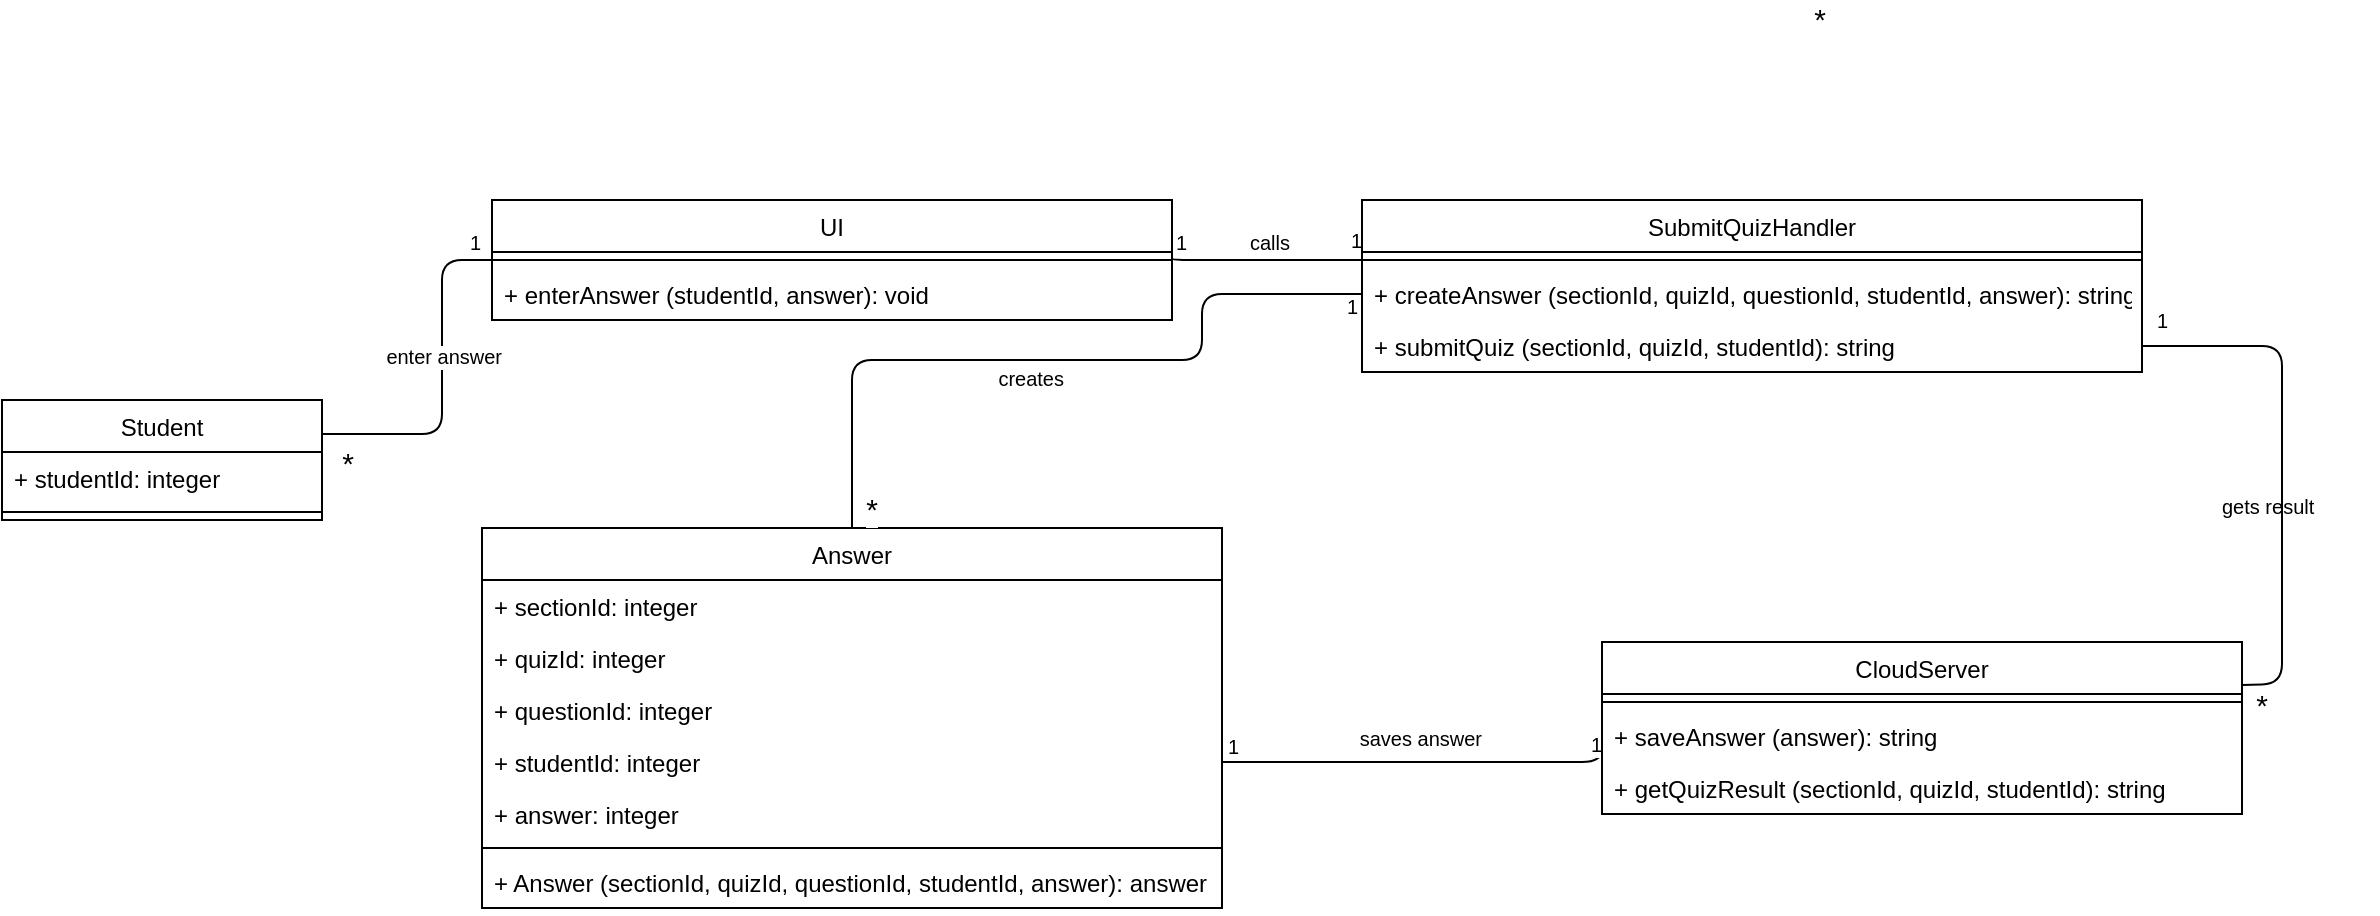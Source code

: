 <mxfile version="10.6.9" type="google"><diagram id="nl-j1dWRIj0v6u-sJTxn" name="Page-1"><mxGraphModel dx="579" dy="312" grid="1" gridSize="10" guides="1" tooltips="1" connect="1" arrows="1" fold="1" page="1" pageScale="1" pageWidth="850" pageHeight="1100" math="0" shadow="0"><root><mxCell id="0"/><mxCell id="1" parent="0"/><mxCell id="7y2TQHcGKlCwWs68njwl-1" value="" style="endArrow=none;html=1;edgeStyle=orthogonalEdgeStyle;entryX=0;entryY=0.5;entryDx=0;entryDy=0;exitX=1;exitY=0.5;exitDx=0;exitDy=0;" parent="1" target="7y2TQHcGKlCwWs68njwl-16" edge="1"><mxGeometry relative="1" as="geometry"><mxPoint x="170" y="337" as="sourcePoint"/><mxPoint x="280" y="247" as="targetPoint"/><Array as="points"><mxPoint x="230" y="337"/><mxPoint x="230" y="250"/></Array></mxGeometry></mxCell><mxCell id="7y2TQHcGKlCwWs68njwl-2" value="enter answer" style="resizable=0;html=1;align=right;verticalAlign=bottom;labelBackgroundColor=#ffffff;fontSize=10;" parent="7y2TQHcGKlCwWs68njwl-1" connectable="0" vertex="1"><mxGeometry x="1" relative="1" as="geometry"><mxPoint x="5" y="56" as="offset"/></mxGeometry></mxCell><mxCell id="7y2TQHcGKlCwWs68njwl-3" value="&lt;font style=&quot;font-size: 15px&quot;&gt;*&lt;/font&gt;" style="resizable=0;html=1;align=right;verticalAlign=bottom;labelBackgroundColor=#ffffff;fontSize=10;" parent="1" connectable="0" vertex="1"><mxGeometry x="196" y="306" as="geometry"><mxPoint x="-10" y="56" as="offset"/></mxGeometry></mxCell><mxCell id="7y2TQHcGKlCwWs68njwl-4" value="" style="endArrow=none;html=1;edgeStyle=orthogonalEdgeStyle;exitX=1;exitY=0.5;exitDx=0;exitDy=0;entryX=0;entryY=0.625;entryDx=0;entryDy=0;entryPerimeter=0;" parent="1" edge="1"><mxGeometry relative="1" as="geometry"><mxPoint x="595" y="249" as="sourcePoint"/><mxPoint x="690" y="250" as="targetPoint"/><Array as="points"><mxPoint x="595" y="250"/></Array></mxGeometry></mxCell><mxCell id="7y2TQHcGKlCwWs68njwl-5" value="1" style="resizable=0;html=1;align=left;verticalAlign=bottom;labelBackgroundColor=#ffffff;fontSize=10;" parent="7y2TQHcGKlCwWs68njwl-4" connectable="0" vertex="1"><mxGeometry x="-1" relative="1" as="geometry"/></mxCell><mxCell id="7y2TQHcGKlCwWs68njwl-6" value="1" style="resizable=0;html=1;align=right;verticalAlign=bottom;labelBackgroundColor=#ffffff;fontSize=10;" parent="7y2TQHcGKlCwWs68njwl-4" connectable="0" vertex="1"><mxGeometry x="1" relative="1" as="geometry"><mxPoint y="-2" as="offset"/></mxGeometry></mxCell><mxCell id="7y2TQHcGKlCwWs68njwl-7" value="calls" style="resizable=0;html=1;align=right;verticalAlign=bottom;labelBackgroundColor=#ffffff;fontSize=10;" parent="1" connectable="0" vertex="1"><mxGeometry x="664" y="193.5" as="geometry"><mxPoint x="-10" y="56" as="offset"/></mxGeometry></mxCell><mxCell id="7y2TQHcGKlCwWs68njwl-8" value="" style="endArrow=none;html=1;edgeStyle=orthogonalEdgeStyle;exitX=1;exitY=0.5;exitDx=0;exitDy=0;entryX=0;entryY=0.5;entryDx=0;entryDy=0;" parent="1" source="7y2TQHcGKlCwWs68njwl-31" target="7y2TQHcGKlCwWs68njwl-25" edge="1"><mxGeometry relative="1" as="geometry"><mxPoint x="940" y="310" as="sourcePoint"/><mxPoint x="740" y="377.5" as="targetPoint"/><Array as="points"><mxPoint x="810" y="501"/></Array></mxGeometry></mxCell><mxCell id="7y2TQHcGKlCwWs68njwl-9" value="1" style="resizable=0;html=1;align=left;verticalAlign=bottom;labelBackgroundColor=#ffffff;fontSize=10;" parent="7y2TQHcGKlCwWs68njwl-8" connectable="0" vertex="1"><mxGeometry x="-1" relative="1" as="geometry"><mxPoint x="1" as="offset"/></mxGeometry></mxCell><mxCell id="7y2TQHcGKlCwWs68njwl-10" value="&lt;font style=&quot;font-size: 10px&quot;&gt;1&lt;br&gt;&lt;/font&gt;" style="resizable=0;html=1;align=right;verticalAlign=bottom;labelBackgroundColor=#ffffff;fontSize=10;" parent="7y2TQHcGKlCwWs68njwl-8" connectable="0" vertex="1"><mxGeometry x="1" relative="1" as="geometry"><mxPoint y="12" as="offset"/></mxGeometry></mxCell><mxCell id="7y2TQHcGKlCwWs68njwl-11" value="saves answer" style="resizable=0;html=1;align=right;verticalAlign=bottom;labelBackgroundColor=#ffffff;fontSize=10;" parent="1" connectable="0" vertex="1"><mxGeometry x="760" y="441" as="geometry"><mxPoint x="-10" y="56" as="offset"/></mxGeometry></mxCell><mxCell id="7y2TQHcGKlCwWs68njwl-12" value="" style="endArrow=none;html=1;edgeStyle=orthogonalEdgeStyle;entryX=0;entryY=0.5;entryDx=0;entryDy=0;exitX=0.5;exitY=0;exitDx=0;exitDy=0;" parent="1" source="7y2TQHcGKlCwWs68njwl-27" target="7y2TQHcGKlCwWs68njwl-21" edge="1"><mxGeometry relative="1" as="geometry"><mxPoint x="450" y="390" as="sourcePoint"/><mxPoint x="705" y="276" as="targetPoint"/><Array as="points"><mxPoint x="435" y="300"/><mxPoint x="610" y="300"/><mxPoint x="610" y="267"/></Array></mxGeometry></mxCell><mxCell id="7y2TQHcGKlCwWs68njwl-14" value="1" style="resizable=0;html=1;align=right;verticalAlign=bottom;labelBackgroundColor=#ffffff;fontSize=10;" parent="7y2TQHcGKlCwWs68njwl-12" connectable="0" vertex="1"><mxGeometry x="1" relative="1" as="geometry"><mxPoint x="-2" y="14" as="offset"/></mxGeometry></mxCell><mxCell id="7y2TQHcGKlCwWs68njwl-15" value="&lt;div style=&quot;text-align: center&quot;&gt;&lt;span&gt;creates&lt;/span&gt;&lt;/div&gt;" style="resizable=0;html=1;align=right;verticalAlign=bottom;labelBackgroundColor=#ffffff;fontSize=10;" parent="1" connectable="0" vertex="1"><mxGeometry x="551" y="261" as="geometry"><mxPoint x="-10" y="56" as="offset"/></mxGeometry></mxCell><mxCell id="7y2TQHcGKlCwWs68njwl-16" value="UI" style="swimlane;fontStyle=0;align=center;verticalAlign=top;childLayout=stackLayout;horizontal=1;startSize=26;horizontalStack=0;resizeParent=1;resizeParentMax=0;resizeLast=0;collapsible=1;marginBottom=0;" parent="1" vertex="1"><mxGeometry x="255" y="220" width="340" height="60" as="geometry"/></mxCell><mxCell id="7y2TQHcGKlCwWs68njwl-17" value="" style="line;strokeWidth=1;fillColor=none;align=left;verticalAlign=middle;spacingTop=-1;spacingLeft=3;spacingRight=3;rotatable=0;labelPosition=right;points=[];portConstraint=eastwest;" parent="7y2TQHcGKlCwWs68njwl-16" vertex="1"><mxGeometry y="26" width="340" height="8" as="geometry"/></mxCell><mxCell id="7y2TQHcGKlCwWs68njwl-18" value="+ enterAnswer (studentId, answer): void" style="text;strokeColor=none;fillColor=none;align=left;verticalAlign=top;spacingLeft=4;spacingRight=4;overflow=hidden;rotatable=0;points=[[0,0.5],[1,0.5]];portConstraint=eastwest;" parent="7y2TQHcGKlCwWs68njwl-16" vertex="1"><mxGeometry y="34" width="340" height="26" as="geometry"/></mxCell><mxCell id="7y2TQHcGKlCwWs68njwl-19" value="SubmitQuizHandler" style="swimlane;fontStyle=0;align=center;verticalAlign=top;childLayout=stackLayout;horizontal=1;startSize=26;horizontalStack=0;resizeParent=1;resizeParentMax=0;resizeLast=0;collapsible=1;marginBottom=0;" parent="1" vertex="1"><mxGeometry x="690" y="220" width="390" height="86" as="geometry"/></mxCell><mxCell id="7y2TQHcGKlCwWs68njwl-20" value="" style="line;strokeWidth=1;fillColor=none;align=left;verticalAlign=middle;spacingTop=-1;spacingLeft=3;spacingRight=3;rotatable=0;labelPosition=right;points=[];portConstraint=eastwest;" parent="7y2TQHcGKlCwWs68njwl-19" vertex="1"><mxGeometry y="26" width="390" height="8" as="geometry"/></mxCell><mxCell id="7y2TQHcGKlCwWs68njwl-21" value="+ createAnswer (sectionId, quizId, questionId, studentId, answer): string" style="text;strokeColor=none;fillColor=none;align=left;verticalAlign=top;spacingLeft=4;spacingRight=4;overflow=hidden;rotatable=0;points=[[0,0.5],[1,0.5]];portConstraint=eastwest;" parent="7y2TQHcGKlCwWs68njwl-19" vertex="1"><mxGeometry y="34" width="390" height="26" as="geometry"/></mxCell><mxCell id="7y2TQHcGKlCwWs68njwl-22" value="+ submitQuiz (sectionId, quizId, studentId): string" style="text;strokeColor=none;fillColor=none;align=left;verticalAlign=top;spacingLeft=4;spacingRight=4;overflow=hidden;rotatable=0;points=[[0,0.5],[1,0.5]];portConstraint=eastwest;" parent="7y2TQHcGKlCwWs68njwl-19" vertex="1"><mxGeometry y="60" width="390" height="26" as="geometry"/></mxCell><mxCell id="7y2TQHcGKlCwWs68njwl-23" value="CloudServer" style="swimlane;fontStyle=0;align=center;verticalAlign=top;childLayout=stackLayout;horizontal=1;startSize=26;horizontalStack=0;resizeParent=1;resizeParentMax=0;resizeLast=0;collapsible=1;marginBottom=0;" parent="1" vertex="1"><mxGeometry x="810" y="441" width="320" height="86" as="geometry"/></mxCell><mxCell id="7y2TQHcGKlCwWs68njwl-24" value="" style="line;strokeWidth=1;fillColor=none;align=left;verticalAlign=middle;spacingTop=-1;spacingLeft=3;spacingRight=3;rotatable=0;labelPosition=right;points=[];portConstraint=eastwest;" parent="7y2TQHcGKlCwWs68njwl-23" vertex="1"><mxGeometry y="26" width="320" height="8" as="geometry"/></mxCell><mxCell id="7y2TQHcGKlCwWs68njwl-25" value="+ saveAnswer (answer): string" style="text;strokeColor=none;fillColor=none;align=left;verticalAlign=top;spacingLeft=4;spacingRight=4;overflow=hidden;rotatable=0;points=[[0,0.5],[1,0.5]];portConstraint=eastwest;" parent="7y2TQHcGKlCwWs68njwl-23" vertex="1"><mxGeometry y="34" width="320" height="26" as="geometry"/></mxCell><mxCell id="7y2TQHcGKlCwWs68njwl-26" value="+ getQuizResult (sectionId, quizId, studentId): string" style="text;strokeColor=none;fillColor=none;align=left;verticalAlign=top;spacingLeft=4;spacingRight=4;overflow=hidden;rotatable=0;points=[[0,0.5],[1,0.5]];portConstraint=eastwest;" parent="7y2TQHcGKlCwWs68njwl-23" vertex="1"><mxGeometry y="60" width="320" height="26" as="geometry"/></mxCell><mxCell id="7y2TQHcGKlCwWs68njwl-27" value="Answer" style="swimlane;fontStyle=0;align=center;verticalAlign=top;childLayout=stackLayout;horizontal=1;startSize=26;horizontalStack=0;resizeParent=1;resizeParentMax=0;resizeLast=0;collapsible=1;marginBottom=0;" parent="1" vertex="1"><mxGeometry x="250" y="384" width="370" height="190" as="geometry"/></mxCell><mxCell id="7y2TQHcGKlCwWs68njwl-28" value="+ sectionId: integer" style="text;strokeColor=none;fillColor=none;align=left;verticalAlign=top;spacingLeft=4;spacingRight=4;overflow=hidden;rotatable=0;points=[[0,0.5],[1,0.5]];portConstraint=eastwest;" parent="7y2TQHcGKlCwWs68njwl-27" vertex="1"><mxGeometry y="26" width="370" height="26" as="geometry"/></mxCell><mxCell id="7y2TQHcGKlCwWs68njwl-29" value="+ quizId: integer" style="text;strokeColor=none;fillColor=none;align=left;verticalAlign=top;spacingLeft=4;spacingRight=4;overflow=hidden;rotatable=0;points=[[0,0.5],[1,0.5]];portConstraint=eastwest;" parent="7y2TQHcGKlCwWs68njwl-27" vertex="1"><mxGeometry y="52" width="370" height="26" as="geometry"/></mxCell><mxCell id="7y2TQHcGKlCwWs68njwl-30" value="+ questionId: integer" style="text;strokeColor=none;fillColor=none;align=left;verticalAlign=top;spacingLeft=4;spacingRight=4;overflow=hidden;rotatable=0;points=[[0,0.5],[1,0.5]];portConstraint=eastwest;" parent="7y2TQHcGKlCwWs68njwl-27" vertex="1"><mxGeometry y="78" width="370" height="26" as="geometry"/></mxCell><mxCell id="7y2TQHcGKlCwWs68njwl-31" value="+ studentId: integer" style="text;strokeColor=none;fillColor=none;align=left;verticalAlign=top;spacingLeft=4;spacingRight=4;overflow=hidden;rotatable=0;points=[[0,0.5],[1,0.5]];portConstraint=eastwest;" parent="7y2TQHcGKlCwWs68njwl-27" vertex="1"><mxGeometry y="104" width="370" height="26" as="geometry"/></mxCell><mxCell id="7y2TQHcGKlCwWs68njwl-32" value="+ answer: integer" style="text;strokeColor=none;fillColor=none;align=left;verticalAlign=top;spacingLeft=4;spacingRight=4;overflow=hidden;rotatable=0;points=[[0,0.5],[1,0.5]];portConstraint=eastwest;" parent="7y2TQHcGKlCwWs68njwl-27" vertex="1"><mxGeometry y="130" width="370" height="26" as="geometry"/></mxCell><mxCell id="7y2TQHcGKlCwWs68njwl-33" value="" style="line;strokeWidth=1;fillColor=none;align=left;verticalAlign=middle;spacingTop=-1;spacingLeft=3;spacingRight=3;rotatable=0;labelPosition=right;points=[];portConstraint=eastwest;" parent="7y2TQHcGKlCwWs68njwl-27" vertex="1"><mxGeometry y="156" width="370" height="8" as="geometry"/></mxCell><mxCell id="7y2TQHcGKlCwWs68njwl-34" value="+ Answer (sectionId, quizId, questionId, studentId, answer): answer" style="text;strokeColor=none;fillColor=none;align=left;verticalAlign=top;spacingLeft=4;spacingRight=4;overflow=hidden;rotatable=0;points=[[0,0.5],[1,0.5]];portConstraint=eastwest;" parent="7y2TQHcGKlCwWs68njwl-27" vertex="1"><mxGeometry y="164" width="370" height="26" as="geometry"/></mxCell><mxCell id="7y2TQHcGKlCwWs68njwl-35" value="1" style="resizable=0;html=1;align=left;verticalAlign=bottom;labelBackgroundColor=#ffffff;fontSize=10;" parent="1" connectable="0" vertex="1"><mxGeometry x="570" y="261" as="geometry"><mxPoint x="-328" y="-12" as="offset"/></mxGeometry></mxCell><mxCell id="7y2TQHcGKlCwWs68njwl-36" value="Student" style="swimlane;fontStyle=0;align=center;verticalAlign=top;childLayout=stackLayout;horizontal=1;startSize=26;horizontalStack=0;resizeParent=1;resizeParentMax=0;resizeLast=0;collapsible=1;marginBottom=0;" parent="1" vertex="1"><mxGeometry x="10" y="320" width="160" height="60" as="geometry"/></mxCell><mxCell id="7y2TQHcGKlCwWs68njwl-37" value="+ studentId: integer" style="text;strokeColor=none;fillColor=none;align=left;verticalAlign=top;spacingLeft=4;spacingRight=4;overflow=hidden;rotatable=0;points=[[0,0.5],[1,0.5]];portConstraint=eastwest;" parent="7y2TQHcGKlCwWs68njwl-36" vertex="1"><mxGeometry y="26" width="160" height="26" as="geometry"/></mxCell><mxCell id="7y2TQHcGKlCwWs68njwl-38" value="" style="line;strokeWidth=1;fillColor=none;align=left;verticalAlign=middle;spacingTop=-1;spacingLeft=3;spacingRight=3;rotatable=0;labelPosition=right;points=[];portConstraint=eastwest;" parent="7y2TQHcGKlCwWs68njwl-36" vertex="1"><mxGeometry y="52" width="160" height="8" as="geometry"/></mxCell><mxCell id="7y2TQHcGKlCwWs68njwl-39" value="&lt;font style=&quot;font-size: 15px&quot;&gt;*&lt;/font&gt;" style="resizable=0;html=1;align=right;verticalAlign=bottom;labelBackgroundColor=#ffffff;fontSize=10;" parent="1" connectable="0" vertex="1"><mxGeometry x="922" y="140" as="geometry"/></mxCell><mxCell id="VLWTrUnvckvURixt1N2g-1" value="&lt;font style=&quot;font-size: 15px&quot;&gt;*&lt;/font&gt;" style="resizable=0;html=1;align=right;verticalAlign=bottom;labelBackgroundColor=#ffffff;fontSize=10;" connectable="0" vertex="1" parent="1"><mxGeometry x="458" y="329" as="geometry"><mxPoint x="-10" y="56" as="offset"/></mxGeometry></mxCell><mxCell id="VLWTrUnvckvURixt1N2g-3" value="" style="endArrow=none;html=1;entryX=1;entryY=0.5;entryDx=0;entryDy=0;exitX=1;exitY=0.25;exitDx=0;exitDy=0;" edge="1" parent="1" source="7y2TQHcGKlCwWs68njwl-23" target="7y2TQHcGKlCwWs68njwl-22"><mxGeometry width="50" height="50" relative="1" as="geometry"><mxPoint x="910" y="400" as="sourcePoint"/><mxPoint x="960" y="350" as="targetPoint"/><Array as="points"><mxPoint x="1150" y="462"/><mxPoint x="1150" y="293"/></Array></mxGeometry></mxCell><mxCell id="VLWTrUnvckvURixt1N2g-4" value="&lt;font style=&quot;font-size: 10px&quot;&gt;gets result&lt;/font&gt;" style="text;html=1;" vertex="1" parent="1"><mxGeometry x="1118" y="359" width="80" height="30" as="geometry"/></mxCell><mxCell id="VLWTrUnvckvURixt1N2g-5" value="1" style="resizable=0;html=1;align=right;verticalAlign=bottom;labelBackgroundColor=#ffffff;fontSize=10;" connectable="0" vertex="1" parent="1"><mxGeometry x="1093.14" y="290.853" as="geometry"><mxPoint y="-2" as="offset"/></mxGeometry></mxCell><mxCell id="VLWTrUnvckvURixt1N2g-6" value="&lt;font style=&quot;font-size: 15px&quot;&gt;*&lt;/font&gt;" style="resizable=0;html=1;align=right;verticalAlign=bottom;labelBackgroundColor=#ffffff;fontSize=10;" connectable="0" vertex="1" parent="1"><mxGeometry x="688.64" y="265.353" as="geometry"><mxPoint x="455" y="218" as="offset"/></mxGeometry></mxCell></root></mxGraphModel></diagram></mxfile>